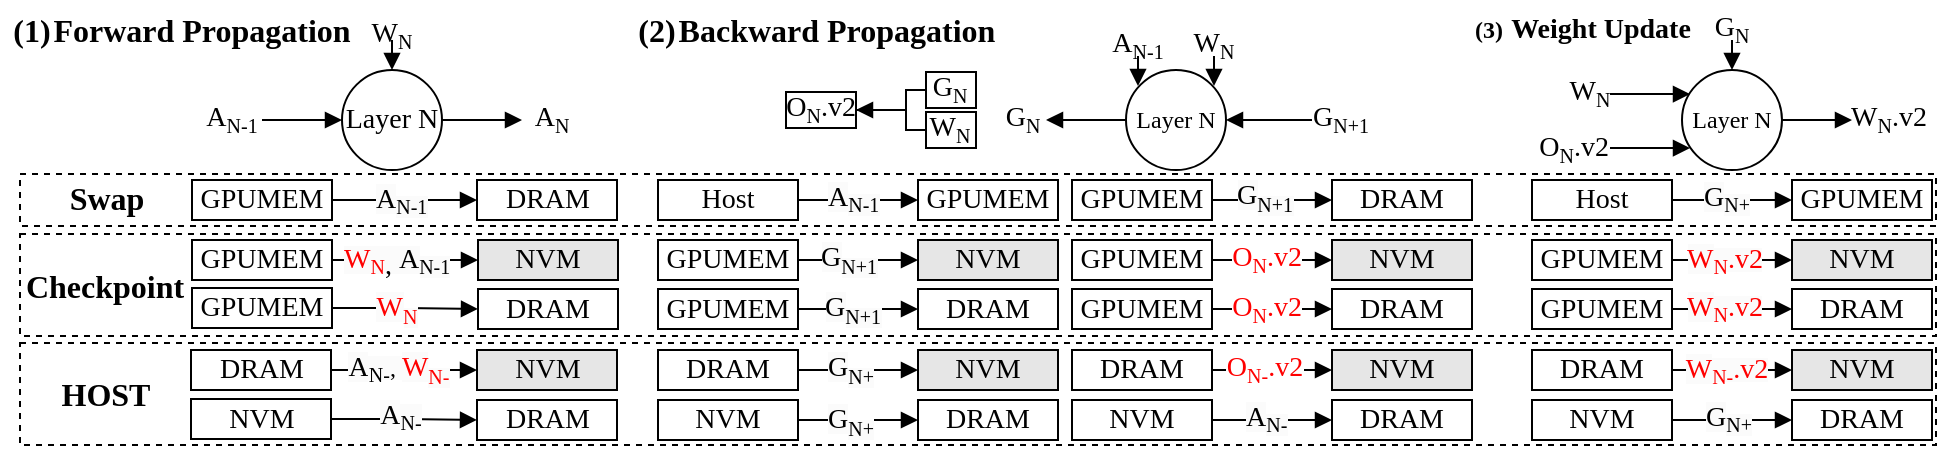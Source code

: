 <mxfile version="24.7.4">
  <diagram name="第 1 页" id="nmoDfBXPTOCGzrVFmdX_">
    <mxGraphModel dx="949" dy="530" grid="1" gridSize="10" guides="1" tooltips="1" connect="1" arrows="1" fold="1" page="1" pageScale="1" pageWidth="827" pageHeight="1169" math="0" shadow="0">
      <root>
        <mxCell id="0" />
        <mxCell id="1" parent="0" />
        <mxCell id="-gQGJUHY0MSu8fpjqqPA-45" value="" style="rounded=0;whiteSpace=wrap;html=1;fillColor=none;dashed=1;" vertex="1" parent="1">
          <mxGeometry x="171" y="266.5" width="958" height="51" as="geometry" />
        </mxCell>
        <mxCell id="-gQGJUHY0MSu8fpjqqPA-43" value="" style="rounded=0;whiteSpace=wrap;html=1;fillColor=none;dashed=1;" vertex="1" parent="1">
          <mxGeometry x="171" y="182" width="958" height="26" as="geometry" />
        </mxCell>
        <mxCell id="-gQGJUHY0MSu8fpjqqPA-44" value="" style="rounded=0;whiteSpace=wrap;html=1;fillColor=none;dashed=1;" vertex="1" parent="1">
          <mxGeometry x="171" y="212" width="958" height="51" as="geometry" />
        </mxCell>
        <mxCell id="-gQGJUHY0MSu8fpjqqPA-17" value="" style="rounded=0;whiteSpace=wrap;html=1;" vertex="1" parent="1">
          <mxGeometry x="624" y="131" width="25" height="18" as="geometry" />
        </mxCell>
        <mxCell id="wytk12blZSeQ4d2nj-3d-2" value="&lt;b style=&quot;font-size: 16px;&quot;&gt;(1)&lt;/b&gt;" style="text;html=1;align=center;verticalAlign=middle;whiteSpace=wrap;rounded=0;fontFamily=Times New Roman;fontSize=16;" parent="1" vertex="1">
          <mxGeometry x="167" y="95" width="20" height="30" as="geometry" />
        </mxCell>
        <mxCell id="wytk12blZSeQ4d2nj-3d-4" style="edgeStyle=orthogonalEdgeStyle;rounded=0;orthogonalLoop=1;jettySize=auto;html=1;endArrow=none;endFill=0;startArrow=block;startFill=1;fontFamily=Times New Roman;" parent="1" source="wytk12blZSeQ4d2nj-3d-3" edge="1">
          <mxGeometry relative="1" as="geometry">
            <mxPoint x="292" y="155" as="targetPoint" />
          </mxGeometry>
        </mxCell>
        <mxCell id="wytk12blZSeQ4d2nj-3d-6" style="edgeStyle=orthogonalEdgeStyle;rounded=0;orthogonalLoop=1;jettySize=auto;html=1;endArrow=block;endFill=1;fontFamily=Times New Roman;" parent="1" source="wytk12blZSeQ4d2nj-3d-3" edge="1">
          <mxGeometry relative="1" as="geometry">
            <mxPoint x="422" y="155" as="targetPoint" />
          </mxGeometry>
        </mxCell>
        <mxCell id="wytk12blZSeQ4d2nj-3d-27" style="edgeStyle=orthogonalEdgeStyle;rounded=0;orthogonalLoop=1;jettySize=auto;html=1;endArrow=none;endFill=0;startArrow=block;startFill=1;fontFamily=Times New Roman;" parent="1" source="wytk12blZSeQ4d2nj-3d-3" edge="1">
          <mxGeometry relative="1" as="geometry">
            <mxPoint x="357" y="115" as="targetPoint" />
            <Array as="points">
              <mxPoint x="357" y="115" />
              <mxPoint x="357" y="115" />
            </Array>
          </mxGeometry>
        </mxCell>
        <mxCell id="wytk12blZSeQ4d2nj-3d-3" value="Layer N" style="ellipse;whiteSpace=wrap;html=1;aspect=fixed;fontFamily=Times New Roman;fontSize=14;" parent="1" vertex="1">
          <mxGeometry x="332" y="130" width="50" height="50" as="geometry" />
        </mxCell>
        <mxCell id="wytk12blZSeQ4d2nj-3d-5" value="&lt;font style=&quot;&quot;&gt;&lt;span style=&quot;font-size: 14px;&quot;&gt;W&lt;/span&gt;&lt;sub style=&quot;&quot;&gt;&lt;font style=&quot;font-size: 10px;&quot;&gt;N&lt;/font&gt;&lt;/sub&gt;&lt;/font&gt;" style="text;html=1;align=center;verticalAlign=middle;whiteSpace=wrap;rounded=0;fontFamily=Times New Roman;" parent="1" vertex="1">
          <mxGeometry x="352" y="98" width="10" height="30" as="geometry" />
        </mxCell>
        <mxCell id="wytk12blZSeQ4d2nj-3d-7" value="&lt;font style=&quot;&quot;&gt;&lt;span style=&quot;font-size: 14px;&quot;&gt;A&lt;/span&gt;&lt;sub style=&quot;&quot;&gt;&lt;font style=&quot;font-size: 10px;&quot;&gt;N&lt;/font&gt;&lt;/sub&gt;&lt;/font&gt;" style="text;html=1;align=center;verticalAlign=middle;whiteSpace=wrap;rounded=0;fontFamily=Times New Roman;fontSize=12;fontColor=default;" parent="1" vertex="1">
          <mxGeometry x="422" y="140" width="30" height="30" as="geometry" />
        </mxCell>
        <mxCell id="wytk12blZSeQ4d2nj-3d-15" style="edgeStyle=orthogonalEdgeStyle;rounded=0;orthogonalLoop=1;jettySize=auto;html=1;entryX=0;entryY=0.5;entryDx=0;entryDy=0;endArrow=block;endFill=1;fontFamily=Times New Roman;" parent="1" source="wytk12blZSeQ4d2nj-3d-13" target="wytk12blZSeQ4d2nj-3d-14" edge="1">
          <mxGeometry relative="1" as="geometry" />
        </mxCell>
        <mxCell id="wytk12blZSeQ4d2nj-3d-13" value="GPUMEM" style="rounded=0;whiteSpace=wrap;html=1;fontFamily=Times New Roman;fontSize=14;" parent="1" vertex="1">
          <mxGeometry x="257" y="215" width="70" height="20" as="geometry" />
        </mxCell>
        <mxCell id="wytk12blZSeQ4d2nj-3d-14" value="NVM" style="rounded=0;whiteSpace=wrap;html=1;fontFamily=Times New Roman;fillColor=#E6E6E6;fontSize=14;" parent="1" vertex="1">
          <mxGeometry x="400" y="215" width="70" height="20" as="geometry" />
        </mxCell>
        <mxCell id="wytk12blZSeQ4d2nj-3d-16" value="&lt;font style=&quot;&quot;&gt;&lt;span style=&quot;font-style: normal; font-variant-ligatures: normal; font-variant-caps: normal; font-weight: 400; letter-spacing: normal; orphans: 2; text-align: center; text-indent: 0px; text-transform: none; widows: 2; word-spacing: 0px; -webkit-text-stroke-width: 0px; white-space: normal; background-color: rgb(251, 251, 251); text-decoration-thickness: initial; text-decoration-style: initial; text-decoration-color: initial; float: none; display: inline !important;&quot;&gt;&lt;span style=&quot;font-size: 14px; color: rgb(255, 0, 0);&quot;&gt;W&lt;/span&gt;&lt;sub style=&quot;&quot;&gt;&lt;font style=&quot;&quot;&gt;&lt;font style=&quot;font-size: 10px;&quot; color=&quot;#ff0000&quot;&gt;N&lt;/font&gt;&lt;span style=&quot;font-size: 14px;&quot;&gt;,&lt;/span&gt;&lt;font style=&quot;font-size: 14px;&quot; color=&quot;#ff0000&quot;&gt;&amp;nbsp;&lt;/font&gt;&lt;/font&gt;&lt;/sub&gt;&lt;span style=&quot;font-size: 14px;&quot;&gt;A&lt;/span&gt;&lt;/span&gt;&lt;sub style=&quot;forced-color-adjust: none; color: rgb(0, 0, 0); font-style: normal; font-variant-ligatures: normal; font-variant-caps: normal; font-weight: 400; letter-spacing: normal; orphans: 2; text-align: center; text-indent: 0px; text-transform: none; widows: 2; word-spacing: 0px; -webkit-text-stroke-width: 0px; white-space: normal; background-color: rgb(251, 251, 251); text-decoration-thickness: initial; text-decoration-style: initial; text-decoration-color: initial;&quot;&gt;&lt;font style=&quot;font-size: 10px;&quot;&gt;N-1&lt;/font&gt;&lt;/sub&gt;&lt;/font&gt;" style="text;whiteSpace=wrap;html=1;fontFamily=Times New Roman;" parent="1" vertex="1">
          <mxGeometry x="331" y="210" width="61" height="30" as="geometry" />
        </mxCell>
        <mxCell id="wytk12blZSeQ4d2nj-3d-22" style="edgeStyle=orthogonalEdgeStyle;rounded=0;orthogonalLoop=1;jettySize=auto;html=1;entryX=0;entryY=0.5;entryDx=0;entryDy=0;endArrow=block;endFill=1;exitX=1;exitY=0.5;exitDx=0;exitDy=0;fontFamily=Times New Roman;" parent="1" source="wytk12blZSeQ4d2nj-3d-23" target="wytk12blZSeQ4d2nj-3d-24" edge="1">
          <mxGeometry relative="1" as="geometry" />
        </mxCell>
        <mxCell id="wytk12blZSeQ4d2nj-3d-23" value="&lt;font style=&quot;font-size: 14px;&quot;&gt;Host&lt;/font&gt;" style="rounded=0;whiteSpace=wrap;html=1;fontFamily=Times New Roman;" parent="1" vertex="1">
          <mxGeometry x="490" y="185" width="70" height="20" as="geometry" />
        </mxCell>
        <mxCell id="wytk12blZSeQ4d2nj-3d-24" value="&lt;font style=&quot;font-size: 14px;&quot;&gt;GPUMEM&lt;/font&gt;" style="rounded=0;whiteSpace=wrap;html=1;fontFamily=Times New Roman;" parent="1" vertex="1">
          <mxGeometry x="620" y="185" width="70" height="20" as="geometry" />
        </mxCell>
        <mxCell id="wytk12blZSeQ4d2nj-3d-26" value="&lt;b style=&quot;font-size: 16px;&quot;&gt;(2)&lt;/b&gt;" style="text;html=1;align=center;verticalAlign=middle;whiteSpace=wrap;rounded=0;fontFamily=Times New Roman;fontSize=16;" parent="1" vertex="1">
          <mxGeometry x="478" y="95" width="23" height="30" as="geometry" />
        </mxCell>
        <mxCell id="wytk12blZSeQ4d2nj-3d-28" value="&lt;font style=&quot;&quot;&gt;&lt;span style=&quot;font-size: 14px;&quot;&gt;A&lt;/span&gt;&lt;sub style=&quot;&quot;&gt;&lt;font style=&quot;font-size: 10px;&quot;&gt;N-1&lt;/font&gt;&lt;/sub&gt;&lt;/font&gt;" style="text;html=1;align=center;verticalAlign=middle;whiteSpace=wrap;rounded=0;fontFamily=Times New Roman;" parent="1" vertex="1">
          <mxGeometry x="257" y="140" width="40" height="30" as="geometry" />
        </mxCell>
        <mxCell id="wytk12blZSeQ4d2nj-3d-60" style="rounded=0;orthogonalLoop=1;jettySize=auto;html=1;endArrow=none;endFill=0;startArrow=block;startFill=1;fontFamily=Times New Roman;" parent="1" edge="1">
          <mxGeometry relative="1" as="geometry">
            <mxPoint x="966" y="142" as="targetPoint" />
            <mxPoint x="1006.0" y="142.029" as="sourcePoint" />
          </mxGeometry>
        </mxCell>
        <mxCell id="wytk12blZSeQ4d2nj-3d-62" style="edgeStyle=orthogonalEdgeStyle;rounded=0;orthogonalLoop=1;jettySize=auto;html=1;endArrow=none;endFill=0;startArrow=block;startFill=1;fontFamily=Times New Roman;" parent="1" source="wytk12blZSeQ4d2nj-3d-63" edge="1">
          <mxGeometry relative="1" as="geometry">
            <mxPoint x="1027" y="115" as="targetPoint" />
            <Array as="points">
              <mxPoint x="1027" y="115" />
            </Array>
          </mxGeometry>
        </mxCell>
        <mxCell id="wytk12blZSeQ4d2nj-3d-67" style="edgeStyle=orthogonalEdgeStyle;rounded=0;orthogonalLoop=1;jettySize=auto;html=1;endArrow=block;endFill=1;fontFamily=Times New Roman;" parent="1" source="wytk12blZSeQ4d2nj-3d-63" edge="1">
          <mxGeometry relative="1" as="geometry">
            <mxPoint x="1087" y="155" as="targetPoint" />
          </mxGeometry>
        </mxCell>
        <mxCell id="wytk12blZSeQ4d2nj-3d-63" value="Layer N" style="ellipse;whiteSpace=wrap;html=1;aspect=fixed;fontFamily=Times New Roman;" parent="1" vertex="1">
          <mxGeometry x="1002" y="130" width="50" height="50" as="geometry" />
        </mxCell>
        <mxCell id="wytk12blZSeQ4d2nj-3d-66" value="&lt;font style=&quot;&quot;&gt;&lt;span style=&quot;font-size: 14px;&quot;&gt;G&lt;/span&gt;&lt;sub style=&quot;&quot;&gt;&lt;font style=&quot;font-size: 10px;&quot;&gt;N&lt;/font&gt;&lt;/sub&gt;&lt;/font&gt;" style="text;html=1;align=center;verticalAlign=middle;whiteSpace=wrap;rounded=0;fontFamily=Times New Roman;" parent="1" vertex="1">
          <mxGeometry x="997" y="95" width="60" height="30" as="geometry" />
        </mxCell>
        <mxCell id="wytk12blZSeQ4d2nj-3d-68" value="&lt;font style=&quot;&quot;&gt;&lt;span style=&quot;font-size: 14px;&quot;&gt;W&lt;/span&gt;&lt;font style=&quot;&quot;&gt;&lt;sub style=&quot;&quot;&gt;&lt;font style=&quot;font-size: 10px;&quot;&gt;N&lt;/font&gt;&lt;/sub&gt;&lt;font style=&quot;font-size: 14px;&quot;&gt;.v2&lt;/font&gt;&lt;/font&gt;&lt;/font&gt;" style="text;html=1;align=center;verticalAlign=middle;whiteSpace=wrap;rounded=0;fontFamily=Times New Roman;" parent="1" vertex="1">
          <mxGeometry x="1084" y="140" width="43" height="30" as="geometry" />
        </mxCell>
        <mxCell id="wytk12blZSeQ4d2nj-3d-75" value="&lt;font style=&quot;&quot;&gt;&lt;span style=&quot;font-size: 14px;&quot;&gt;W&lt;/span&gt;&lt;sub style=&quot;&quot;&gt;&lt;font style=&quot;font-size: 10px;&quot;&gt;N&lt;/font&gt;&lt;/sub&gt;&lt;/font&gt;" style="text;html=1;align=center;verticalAlign=middle;whiteSpace=wrap;rounded=0;fontFamily=Times New Roman;" parent="1" vertex="1">
          <mxGeometry x="951" y="127" width="10" height="30" as="geometry" />
        </mxCell>
        <mxCell id="wytk12blZSeQ4d2nj-3d-77" style="edgeStyle=orthogonalEdgeStyle;rounded=0;orthogonalLoop=1;jettySize=auto;html=1;entryX=0;entryY=0.5;entryDx=0;entryDy=0;endArrow=block;endFill=1;fontFamily=Times New Roman;" parent="1" source="wytk12blZSeQ4d2nj-3d-78" target="wytk12blZSeQ4d2nj-3d-79" edge="1">
          <mxGeometry relative="1" as="geometry">
            <Array as="points">
              <mxPoint x="777" y="305" />
              <mxPoint x="777" y="305" />
            </Array>
          </mxGeometry>
        </mxCell>
        <mxCell id="wytk12blZSeQ4d2nj-3d-78" value="&lt;font style=&quot;font-size: 14px;&quot;&gt;NVM&lt;/font&gt;" style="rounded=0;whiteSpace=wrap;html=1;fontFamily=Times New Roman;" parent="1" vertex="1">
          <mxGeometry x="697" y="295" width="70" height="20" as="geometry" />
        </mxCell>
        <mxCell id="wytk12blZSeQ4d2nj-3d-79" value="&lt;font style=&quot;font-size: 14px;&quot;&gt;DRAM&lt;/font&gt;" style="rounded=0;whiteSpace=wrap;html=1;fontFamily=Times New Roman;" parent="1" vertex="1">
          <mxGeometry x="827" y="295" width="70" height="20" as="geometry" />
        </mxCell>
        <mxCell id="wytk12blZSeQ4d2nj-3d-108" style="edgeStyle=orthogonalEdgeStyle;rounded=0;orthogonalLoop=1;jettySize=auto;html=1;entryX=0;entryY=0.5;entryDx=0;entryDy=0;endArrow=block;endFill=1;exitX=1;exitY=0.5;exitDx=0;exitDy=0;fontFamily=Times New Roman;" parent="1" source="wytk12blZSeQ4d2nj-3d-109" target="wytk12blZSeQ4d2nj-3d-110" edge="1">
          <mxGeometry relative="1" as="geometry" />
        </mxCell>
        <mxCell id="wytk12blZSeQ4d2nj-3d-109" value="NVM" style="rounded=0;whiteSpace=wrap;html=1;fontFamily=Times New Roman;fontSize=14;" parent="1" vertex="1">
          <mxGeometry x="256.5" y="294.5" width="70" height="20" as="geometry" />
        </mxCell>
        <mxCell id="wytk12blZSeQ4d2nj-3d-110" value="DRAM" style="rounded=0;whiteSpace=wrap;html=1;fontFamily=Times New Roman;fontSize=14;" parent="1" vertex="1">
          <mxGeometry x="399.5" y="295" width="70" height="20" as="geometry" />
        </mxCell>
        <mxCell id="wytk12blZSeQ4d2nj-3d-120" value="&lt;font style=&quot;&quot;&gt;&lt;span style=&quot;font-size: 14px; color: rgb(0, 0, 0); font-style: normal; font-variant-ligatures: normal; font-variant-caps: normal; font-weight: 400; letter-spacing: normal; orphans: 2; text-align: center; text-indent: 0px; text-transform: none; widows: 2; word-spacing: 0px; -webkit-text-stroke-width: 0px; white-space: normal; background-color: rgb(251, 251, 251); text-decoration-thickness: initial; text-decoration-style: initial; text-decoration-color: initial; float: none; display: inline !important;&quot;&gt;A&lt;/span&gt;&lt;sub style=&quot;forced-color-adjust: none; color: rgb(0, 0, 0); font-style: normal; font-variant-ligatures: normal; font-variant-caps: normal; font-weight: 400; letter-spacing: normal; orphans: 2; text-align: center; text-indent: 0px; text-transform: none; widows: 2; word-spacing: 0px; -webkit-text-stroke-width: 0px; white-space: normal; background-color: rgb(251, 251, 251); text-decoration-thickness: initial; text-decoration-style: initial; text-decoration-color: initial;&quot;&gt;&lt;font style=&quot;font-size: 10px;&quot;&gt;N-&lt;/font&gt;&lt;/sub&gt;&lt;/font&gt;" style="text;whiteSpace=wrap;html=1;fontFamily=Times New Roman;" parent="1" vertex="1">
          <mxGeometry x="782" y="289" width="30" height="30" as="geometry" />
        </mxCell>
        <mxCell id="wytk12blZSeQ4d2nj-3d-129" style="edgeStyle=orthogonalEdgeStyle;rounded=0;orthogonalLoop=1;jettySize=auto;html=1;entryX=0;entryY=0.5;entryDx=0;entryDy=0;endArrow=block;endFill=1;exitX=1;exitY=0.5;exitDx=0;exitDy=0;fontFamily=Times New Roman;" parent="1" source="wytk12blZSeQ4d2nj-3d-130" target="wytk12blZSeQ4d2nj-3d-131" edge="1">
          <mxGeometry relative="1" as="geometry" />
        </mxCell>
        <mxCell id="o0GJwFrn01vnFloEe4b_-7" value="&lt;font style=&quot;&quot;&gt;&lt;span style=&quot;font-size: 14px; font-family: &amp;quot;Times New Roman&amp;quot;; text-wrap: wrap; background-color: rgb(251, 251, 251);&quot;&gt;A&lt;/span&gt;&lt;span style=&quot;font-family: &amp;quot;Times New Roman&amp;quot;; text-wrap: wrap; background-color: rgb(251, 251, 251);&quot;&gt;&lt;font style=&quot;&quot;&gt;&lt;sub style=&quot;font-size: 10px;&quot;&gt;N-&lt;/sub&gt;&lt;font style=&quot;font-size: 12px;&quot;&gt;,&amp;nbsp;&lt;/font&gt;&lt;/font&gt;&lt;/span&gt;&lt;/font&gt;&lt;span style=&quot;color: rgb(255, 0, 0); text-wrap: wrap; font-size: 14px; font-family: &amp;quot;Times New Roman&amp;quot;; background-color: rgb(251, 251, 251);&quot;&gt;W&lt;/span&gt;&lt;sub style=&quot;color: rgb(255, 0, 0); text-wrap: wrap; font-family: &amp;quot;Times New Roman&amp;quot;; background-color: rgb(251, 251, 251);&quot;&gt;&lt;font style=&quot;font-size: 10px;&quot;&gt;N-&lt;/font&gt;&lt;/sub&gt;" style="edgeLabel;html=1;align=center;verticalAlign=middle;resizable=0;points=[];" parent="wytk12blZSeQ4d2nj-3d-129" vertex="1" connectable="0">
          <mxGeometry x="-0.167" relative="1" as="geometry">
            <mxPoint x="3" as="offset" />
          </mxGeometry>
        </mxCell>
        <mxCell id="wytk12blZSeQ4d2nj-3d-130" value="DRAM" style="rounded=0;whiteSpace=wrap;html=1;fontFamily=Times New Roman;fontSize=14;" parent="1" vertex="1">
          <mxGeometry x="256.5" y="270" width="70" height="20" as="geometry" />
        </mxCell>
        <mxCell id="wytk12blZSeQ4d2nj-3d-131" value="NVM" style="rounded=0;whiteSpace=wrap;html=1;fontFamily=Times New Roman;fillColor=#E6E6E6;fontSize=14;" parent="1" vertex="1">
          <mxGeometry x="399.5" y="270" width="70" height="20" as="geometry" />
        </mxCell>
        <mxCell id="wytk12blZSeQ4d2nj-3d-111" value="&lt;div style=&quot;text-align: center;&quot;&gt;&lt;br&gt;&lt;/div&gt;" style="text;whiteSpace=wrap;html=1;fontFamily=Times New Roman;" parent="1" vertex="1">
          <mxGeometry x="341.5" y="289.5" width="30" height="30" as="geometry" />
        </mxCell>
        <mxCell id="wytk12blZSeQ4d2nj-3d-136" style="edgeStyle=orthogonalEdgeStyle;rounded=0;orthogonalLoop=1;jettySize=auto;html=1;entryX=0;entryY=0.5;entryDx=0;entryDy=0;endArrow=block;endFill=1;fontFamily=Times New Roman;" parent="1" source="wytk12blZSeQ4d2nj-3d-137" target="wytk12blZSeQ4d2nj-3d-138" edge="1">
          <mxGeometry relative="1" as="geometry" />
        </mxCell>
        <mxCell id="wytk12blZSeQ4d2nj-3d-137" value="GPUMEM" style="rounded=0;whiteSpace=wrap;html=1;fontFamily=Times New Roman;fontSize=14;" parent="1" vertex="1">
          <mxGeometry x="257" y="185" width="70" height="20" as="geometry" />
        </mxCell>
        <mxCell id="wytk12blZSeQ4d2nj-3d-138" value="DRAM" style="rounded=0;whiteSpace=wrap;html=1;fontFamily=Times New Roman;fontSize=14;" parent="1" vertex="1">
          <mxGeometry x="399.5" y="185" width="70" height="20" as="geometry" />
        </mxCell>
        <mxCell id="wytk12blZSeQ4d2nj-3d-139" value="&lt;font style=&quot;&quot;&gt;&lt;span style=&quot;font-size: 14px; color: rgb(0, 0, 0); font-style: normal; font-variant-ligatures: normal; font-variant-caps: normal; font-weight: 400; letter-spacing: normal; orphans: 2; text-align: center; text-indent: 0px; text-transform: none; widows: 2; word-spacing: 0px; -webkit-text-stroke-width: 0px; white-space: normal; background-color: rgb(251, 251, 251); text-decoration-thickness: initial; text-decoration-style: initial; text-decoration-color: initial; float: none; display: inline !important;&quot;&gt;A&lt;/span&gt;&lt;sub style=&quot;forced-color-adjust: none; color: rgb(0, 0, 0); font-style: normal; font-variant-ligatures: normal; font-variant-caps: normal; font-weight: 400; letter-spacing: normal; orphans: 2; text-align: center; text-indent: 0px; text-transform: none; widows: 2; word-spacing: 0px; -webkit-text-stroke-width: 0px; white-space: normal; background-color: rgb(251, 251, 251); text-decoration-thickness: initial; text-decoration-style: initial; text-decoration-color: initial;&quot;&gt;&lt;font style=&quot;font-size: 10px;&quot;&gt;N-1&lt;/font&gt;&lt;/sub&gt;&lt;/font&gt;" style="text;whiteSpace=wrap;html=1;fontFamily=Times New Roman;" parent="1" vertex="1">
          <mxGeometry x="347" y="180" width="30" height="30" as="geometry" />
        </mxCell>
        <mxCell id="wytk12blZSeQ4d2nj-3d-144" value="&lt;font style=&quot;&quot;&gt;&lt;span style=&quot;font-size: 14px; color: rgb(0, 0, 0); font-style: normal; font-variant-ligatures: normal; font-variant-caps: normal; font-weight: 400; letter-spacing: normal; orphans: 2; text-align: center; text-indent: 0px; text-transform: none; widows: 2; word-spacing: 0px; -webkit-text-stroke-width: 0px; white-space: normal; background-color: rgb(251, 251, 251); text-decoration-thickness: initial; text-decoration-style: initial; text-decoration-color: initial; float: none; display: inline !important;&quot;&gt;A&lt;/span&gt;&lt;sub style=&quot;forced-color-adjust: none; color: rgb(0, 0, 0); font-style: normal; font-variant-ligatures: normal; font-variant-caps: normal; font-weight: 400; letter-spacing: normal; orphans: 2; text-align: center; text-indent: 0px; text-transform: none; widows: 2; word-spacing: 0px; -webkit-text-stroke-width: 0px; white-space: normal; background-color: rgb(251, 251, 251); text-decoration-thickness: initial; text-decoration-style: initial; text-decoration-color: initial;&quot;&gt;&lt;font style=&quot;font-size: 10px;&quot;&gt;N-1&lt;/font&gt;&lt;/sub&gt;&lt;/font&gt;" style="text;whiteSpace=wrap;html=1;fontFamily=Times New Roman;" parent="1" vertex="1">
          <mxGeometry x="573" y="179" width="30" height="30" as="geometry" />
        </mxCell>
        <mxCell id="wytk12blZSeQ4d2nj-3d-177" style="edgeStyle=orthogonalEdgeStyle;rounded=0;orthogonalLoop=1;jettySize=auto;html=1;entryX=0;entryY=0.5;entryDx=0;entryDy=0;endArrow=block;endFill=1;exitX=1;exitY=0.5;exitDx=0;exitDy=0;fontFamily=Times New Roman;" parent="1" source="wytk12blZSeQ4d2nj-3d-182" target="wytk12blZSeQ4d2nj-3d-183" edge="1">
          <mxGeometry relative="1" as="geometry" />
        </mxCell>
        <mxCell id="-gQGJUHY0MSu8fpjqqPA-51" value="&lt;span style=&quot;font-family: &amp;quot;Times New Roman&amp;quot;; text-wrap: wrap; background-color: rgb(251, 251, 251); font-size: 14px;&quot;&gt;G&lt;/span&gt;&lt;sub style=&quot;font-family: &amp;quot;Times New Roman&amp;quot;; text-wrap: wrap; background-color: rgb(251, 251, 251);&quot;&gt;&lt;font style=&quot;font-size: 10px;&quot;&gt;N+&lt;/font&gt;&lt;/sub&gt;" style="edgeLabel;html=1;align=center;verticalAlign=middle;resizable=0;points=[];" vertex="1" connectable="0" parent="wytk12blZSeQ4d2nj-3d-177">
          <mxGeometry x="-0.135" y="1" relative="1" as="geometry">
            <mxPoint y="1" as="offset" />
          </mxGeometry>
        </mxCell>
        <mxCell id="wytk12blZSeQ4d2nj-3d-178" style="edgeStyle=orthogonalEdgeStyle;rounded=0;orthogonalLoop=1;jettySize=auto;html=1;entryX=0;entryY=0.5;entryDx=0;entryDy=0;endArrow=block;endFill=1;fontFamily=Times New Roman;" parent="1" source="wytk12blZSeQ4d2nj-3d-179" target="wytk12blZSeQ4d2nj-3d-180" edge="1">
          <mxGeometry relative="1" as="geometry" />
        </mxCell>
        <mxCell id="-gQGJUHY0MSu8fpjqqPA-36" value="&lt;span style=&quot;font-family: &amp;quot;Times New Roman&amp;quot;; text-wrap: wrap; background-color: initial; font-size: 14px; color: rgb(255, 0, 0);&quot;&gt;O&lt;/span&gt;&lt;span style=&quot;font-family: &amp;quot;Times New Roman&amp;quot;; font-size: 12px; text-wrap: wrap; background-color: initial; color: rgb(255, 0, 0);&quot;&gt;&lt;sub&gt;N&lt;/sub&gt;&lt;font style=&quot;font-size: 14px;&quot;&gt;.v2&lt;/font&gt;&lt;/span&gt;" style="edgeLabel;html=1;align=center;verticalAlign=middle;resizable=0;points=[];" vertex="1" connectable="0" parent="wytk12blZSeQ4d2nj-3d-178">
          <mxGeometry x="-0.109" relative="1" as="geometry">
            <mxPoint as="offset" />
          </mxGeometry>
        </mxCell>
        <mxCell id="wytk12blZSeQ4d2nj-3d-179" value="&lt;font style=&quot;font-size: 14px;&quot;&gt;GPUMEM&lt;/font&gt;" style="rounded=0;whiteSpace=wrap;html=1;fontFamily=Times New Roman;" parent="1" vertex="1">
          <mxGeometry x="697" y="215" width="70" height="20" as="geometry" />
        </mxCell>
        <mxCell id="wytk12blZSeQ4d2nj-3d-180" value="&lt;font style=&quot;font-size: 14px;&quot;&gt;NVM&lt;/font&gt;" style="rounded=0;whiteSpace=wrap;html=1;fontFamily=Times New Roman;fillColor=#E6E6E6;" parent="1" vertex="1">
          <mxGeometry x="827" y="215" width="70" height="20" as="geometry" />
        </mxCell>
        <mxCell id="wytk12blZSeQ4d2nj-3d-182" value="&lt;font style=&quot;font-size: 14px;&quot;&gt;DRAM&lt;/font&gt;" style="rounded=0;whiteSpace=wrap;html=1;fontFamily=Times New Roman;" parent="1" vertex="1">
          <mxGeometry x="490" y="270" width="70" height="20" as="geometry" />
        </mxCell>
        <mxCell id="wytk12blZSeQ4d2nj-3d-183" value="&lt;font style=&quot;font-size: 14px;&quot;&gt;NVM&lt;/font&gt;" style="rounded=0;whiteSpace=wrap;html=1;fontFamily=Times New Roman;fillColor=#E6E6E6;" parent="1" vertex="1">
          <mxGeometry x="620" y="270" width="70" height="20" as="geometry" />
        </mxCell>
        <mxCell id="wytk12blZSeQ4d2nj-3d-239" style="edgeStyle=orthogonalEdgeStyle;rounded=0;orthogonalLoop=1;jettySize=auto;html=1;entryX=0;entryY=0.5;entryDx=0;entryDy=0;endArrow=block;endFill=1;fontFamily=Times New Roman;" parent="1" source="wytk12blZSeQ4d2nj-3d-240" target="wytk12blZSeQ4d2nj-3d-241" edge="1">
          <mxGeometry relative="1" as="geometry">
            <Array as="points">
              <mxPoint x="1007" y="305" />
              <mxPoint x="1007" y="305" />
            </Array>
          </mxGeometry>
        </mxCell>
        <mxCell id="wytk12blZSeQ4d2nj-3d-240" value="&lt;font style=&quot;font-size: 14px;&quot;&gt;NVM&lt;/font&gt;" style="rounded=0;whiteSpace=wrap;html=1;fontFamily=Times New Roman;" parent="1" vertex="1">
          <mxGeometry x="927" y="295" width="70" height="20" as="geometry" />
        </mxCell>
        <mxCell id="wytk12blZSeQ4d2nj-3d-241" value="&lt;font style=&quot;font-size: 14px;&quot;&gt;DRAM&lt;/font&gt;" style="rounded=0;whiteSpace=wrap;html=1;fontFamily=Times New Roman;" parent="1" vertex="1">
          <mxGeometry x="1057" y="295" width="70" height="20" as="geometry" />
        </mxCell>
        <mxCell id="wytk12blZSeQ4d2nj-3d-242" value="&lt;font style=&quot;&quot;&gt;&lt;span style=&quot;font-size: 14px; color: rgb(0, 0, 0); font-style: normal; font-variant-ligatures: normal; font-variant-caps: normal; font-weight: 400; letter-spacing: normal; orphans: 2; text-align: center; text-indent: 0px; text-transform: none; widows: 2; word-spacing: 0px; -webkit-text-stroke-width: 0px; white-space: normal; background-color: rgb(251, 251, 251); text-decoration-thickness: initial; text-decoration-style: initial; text-decoration-color: initial; float: none; display: inline !important;&quot;&gt;G&lt;/span&gt;&lt;sub style=&quot;forced-color-adjust: none; color: rgb(0, 0, 0); font-style: normal; font-variant-ligatures: normal; font-variant-caps: normal; font-weight: 400; letter-spacing: normal; orphans: 2; text-align: center; text-indent: 0px; text-transform: none; widows: 2; word-spacing: 0px; -webkit-text-stroke-width: 0px; white-space: normal; background-color: rgb(251, 251, 251); text-decoration-thickness: initial; text-decoration-style: initial; text-decoration-color: initial;&quot;&gt;&lt;font style=&quot;font-size: 10px;&quot;&gt;N+&lt;/font&gt;&lt;/sub&gt;&lt;/font&gt;" style="text;whiteSpace=wrap;html=1;fontFamily=Times New Roman;" parent="1" vertex="1">
          <mxGeometry x="1012" y="289" width="30" height="30" as="geometry" />
        </mxCell>
        <mxCell id="wytk12blZSeQ4d2nj-3d-244" style="edgeStyle=orthogonalEdgeStyle;rounded=0;orthogonalLoop=1;jettySize=auto;html=1;entryX=0;entryY=0.5;entryDx=0;entryDy=0;endArrow=block;endFill=1;exitX=1;exitY=0.5;exitDx=0;exitDy=0;fontFamily=Times New Roman;" parent="1" source="wytk12blZSeQ4d2nj-3d-245" target="wytk12blZSeQ4d2nj-3d-246" edge="1">
          <mxGeometry relative="1" as="geometry" />
        </mxCell>
        <mxCell id="wytk12blZSeQ4d2nj-3d-245" value="&lt;font style=&quot;font-size: 14px;&quot;&gt;Host&lt;/font&gt;" style="rounded=0;whiteSpace=wrap;html=1;fontFamily=Times New Roman;" parent="1" vertex="1">
          <mxGeometry x="927" y="185" width="70" height="20" as="geometry" />
        </mxCell>
        <mxCell id="wytk12blZSeQ4d2nj-3d-246" value="&lt;font style=&quot;font-size: 14px;&quot;&gt;GPUMEM&lt;/font&gt;" style="rounded=0;whiteSpace=wrap;html=1;fontFamily=Times New Roman;" parent="1" vertex="1">
          <mxGeometry x="1057" y="185" width="70" height="20" as="geometry" />
        </mxCell>
        <mxCell id="wytk12blZSeQ4d2nj-3d-251" value="&lt;font style=&quot;&quot;&gt;&lt;span style=&quot;font-size: 14px; color: rgb(0, 0, 0); font-style: normal; font-variant-ligatures: normal; font-variant-caps: normal; font-weight: 400; letter-spacing: normal; orphans: 2; text-align: center; text-indent: 0px; text-transform: none; widows: 2; word-spacing: 0px; -webkit-text-stroke-width: 0px; white-space: normal; background-color: rgb(251, 251, 251); text-decoration-thickness: initial; text-decoration-style: initial; text-decoration-color: initial; float: none; display: inline !important;&quot;&gt;G&lt;/span&gt;&lt;sub style=&quot;forced-color-adjust: none; color: rgb(0, 0, 0); font-style: normal; font-variant-ligatures: normal; font-variant-caps: normal; font-weight: 400; letter-spacing: normal; orphans: 2; text-align: center; text-indent: 0px; text-transform: none; widows: 2; word-spacing: 0px; -webkit-text-stroke-width: 0px; white-space: normal; background-color: rgb(251, 251, 251); text-decoration-thickness: initial; text-decoration-style: initial; text-decoration-color: initial;&quot;&gt;&lt;font style=&quot;font-size: 10px;&quot;&gt;N+&lt;/font&gt;&lt;/sub&gt;&lt;/font&gt;" style="text;whiteSpace=wrap;html=1;fontFamily=Times New Roman;" parent="1" vertex="1">
          <mxGeometry x="1011" y="179" width="30" height="30" as="geometry" />
        </mxCell>
        <mxCell id="wytk12blZSeQ4d2nj-3d-253" value="&lt;b style=&quot;font-size: 16px;&quot;&gt;Swap&lt;/b&gt;" style="text;html=1;align=center;verticalAlign=middle;whiteSpace=wrap;rounded=0;fontFamily=Times New Roman;fontSize=16;" parent="1" vertex="1">
          <mxGeometry x="171" y="179" width="87" height="30" as="geometry" />
        </mxCell>
        <mxCell id="wytk12blZSeQ4d2nj-3d-254" value="&lt;b style=&quot;font-size: 16px;&quot;&gt;HOST&lt;/b&gt;" style="text;html=1;align=center;verticalAlign=middle;whiteSpace=wrap;rounded=0;fontFamily=Times New Roman;fontSize=16;" parent="1" vertex="1">
          <mxGeometry x="161.5" y="277" width="104" height="30" as="geometry" />
        </mxCell>
        <mxCell id="wytk12blZSeQ4d2nj-3d-255" style="edgeStyle=orthogonalEdgeStyle;rounded=0;orthogonalLoop=1;jettySize=auto;html=1;endArrow=block;endFill=1;startArrow=none;startFill=0;fontFamily=Times New Roman;" parent="1" source="wytk12blZSeQ4d2nj-3d-256" edge="1">
          <mxGeometry relative="1" as="geometry">
            <mxPoint x="684" y="155" as="targetPoint" />
          </mxGeometry>
        </mxCell>
        <mxCell id="wytk12blZSeQ4d2nj-3d-262" style="edgeStyle=orthogonalEdgeStyle;rounded=0;orthogonalLoop=1;jettySize=auto;html=1;endArrow=none;endFill=0;startArrow=block;startFill=1;fontFamily=Times New Roman;" parent="1" source="wytk12blZSeQ4d2nj-3d-256" edge="1">
          <mxGeometry relative="1" as="geometry">
            <mxPoint x="817" y="155" as="targetPoint" />
          </mxGeometry>
        </mxCell>
        <mxCell id="wytk12blZSeQ4d2nj-3d-256" value="Layer N" style="ellipse;whiteSpace=wrap;html=1;aspect=fixed;fontFamily=Times New Roman;" parent="1" vertex="1">
          <mxGeometry x="724" y="130" width="50" height="50" as="geometry" />
        </mxCell>
        <mxCell id="wytk12blZSeQ4d2nj-3d-257" value="&lt;font style=&quot;&quot;&gt;&lt;span style=&quot;font-size: 14px;&quot;&gt;G&lt;/span&gt;&lt;sub style=&quot;&quot;&gt;&lt;font style=&quot;font-size: 10px;&quot;&gt;N&lt;/font&gt;&lt;/sub&gt;&lt;/font&gt;" style="text;html=1;align=center;verticalAlign=middle;whiteSpace=wrap;rounded=0;fontFamily=Times New Roman;" parent="1" vertex="1">
          <mxGeometry x="660" y="140" width="25" height="30" as="geometry" />
        </mxCell>
        <mxCell id="wytk12blZSeQ4d2nj-3d-258" style="edgeStyle=orthogonalEdgeStyle;rounded=0;orthogonalLoop=1;jettySize=auto;html=1;endArrow=none;endFill=0;startArrow=block;startFill=1;fontFamily=Times New Roman;" parent="1" edge="1">
          <mxGeometry relative="1" as="geometry">
            <mxPoint x="730" y="123" as="targetPoint" />
            <mxPoint x="730" y="138" as="sourcePoint" />
          </mxGeometry>
        </mxCell>
        <mxCell id="wytk12blZSeQ4d2nj-3d-259" value="&lt;font style=&quot;&quot;&gt;&lt;span style=&quot;font-size: 14px;&quot;&gt;A&lt;/span&gt;&lt;sub style=&quot;&quot;&gt;&lt;font style=&quot;font-size: 10px;&quot;&gt;N-1&lt;/font&gt;&lt;/sub&gt;&lt;/font&gt;" style="text;html=1;align=center;verticalAlign=middle;whiteSpace=wrap;rounded=0;fontFamily=Times New Roman;" parent="1" vertex="1">
          <mxGeometry x="700" y="103" width="60" height="30" as="geometry" />
        </mxCell>
        <mxCell id="wytk12blZSeQ4d2nj-3d-260" style="edgeStyle=orthogonalEdgeStyle;rounded=0;orthogonalLoop=1;jettySize=auto;html=1;endArrow=none;endFill=0;startArrow=block;startFill=1;fontFamily=Times New Roman;" parent="1" edge="1">
          <mxGeometry relative="1" as="geometry">
            <mxPoint x="768" y="123" as="targetPoint" />
            <mxPoint x="768" y="138" as="sourcePoint" />
          </mxGeometry>
        </mxCell>
        <mxCell id="wytk12blZSeQ4d2nj-3d-261" value="&lt;font style=&quot;&quot;&gt;&lt;span style=&quot;font-size: 14px;&quot;&gt;W&lt;/span&gt;&lt;sub style=&quot;&quot;&gt;&lt;font style=&quot;font-size: 10px;&quot;&gt;N&lt;/font&gt;&lt;/sub&gt;&lt;/font&gt;" style="text;html=1;align=center;verticalAlign=middle;whiteSpace=wrap;rounded=0;fontFamily=Times New Roman;" parent="1" vertex="1">
          <mxGeometry x="738" y="103" width="60" height="30" as="geometry" />
        </mxCell>
        <mxCell id="wytk12blZSeQ4d2nj-3d-263" value="&lt;font style=&quot;&quot;&gt;&lt;span style=&quot;font-size: 14px;&quot;&gt;G&lt;/span&gt;&lt;sub style=&quot;&quot;&gt;&lt;font style=&quot;font-size: 10px;&quot;&gt;N+1&lt;/font&gt;&lt;/sub&gt;&lt;/font&gt;" style="text;html=1;align=center;verticalAlign=middle;whiteSpace=wrap;rounded=0;fontFamily=Times New Roman;" parent="1" vertex="1">
          <mxGeometry x="819" y="140" width="25" height="30" as="geometry" />
        </mxCell>
        <mxCell id="vt1IHAqHhhe7OsCxcXNI-1" value="&lt;font style=&quot;font-size: 16px;&quot; face=&quot;Times New Roman&quot;&gt;&lt;b style=&quot;font-size: 16px;&quot;&gt;Forward Propagation&lt;/b&gt;&lt;/font&gt;" style="text;html=1;align=center;verticalAlign=middle;whiteSpace=wrap;rounded=0;fontSize=16;" parent="1" vertex="1">
          <mxGeometry x="182" y="100" width="160" height="20" as="geometry" />
        </mxCell>
        <mxCell id="vt1IHAqHhhe7OsCxcXNI-2" value="&lt;font style=&quot;font-size: 16px;&quot; face=&quot;Times New Roman&quot;&gt;&lt;b style=&quot;font-size: 16px;&quot;&gt;Backward Propagation&lt;/b&gt;&lt;/font&gt;" style="text;html=1;align=center;verticalAlign=middle;whiteSpace=wrap;rounded=0;fontSize=16;" parent="1" vertex="1">
          <mxGeometry x="490" y="100" width="179" height="20" as="geometry" />
        </mxCell>
        <mxCell id="vt1IHAqHhhe7OsCxcXNI-3" value="&lt;b&gt;(3)&lt;/b&gt;" style="text;html=1;align=center;verticalAlign=middle;whiteSpace=wrap;rounded=0;fontFamily=Times New Roman;" parent="1" vertex="1">
          <mxGeometry x="893.5" y="95" width="23" height="30" as="geometry" />
        </mxCell>
        <mxCell id="vt1IHAqHhhe7OsCxcXNI-4" value="&lt;font size=&quot;1&quot; face=&quot;Times New Roman&quot;&gt;&lt;b style=&quot;font-size: 14px;&quot;&gt;Weight Update&lt;/b&gt;&lt;/font&gt;" style="text;html=1;align=center;verticalAlign=middle;whiteSpace=wrap;rounded=0;" parent="1" vertex="1">
          <mxGeometry x="911.5" y="100" width="98.5" height="20" as="geometry" />
        </mxCell>
        <mxCell id="o0GJwFrn01vnFloEe4b_-2" value="&lt;font style=&quot;font-size: 14px;&quot;&gt;GPUMEM&lt;/font&gt;" style="rounded=0;whiteSpace=wrap;html=1;fontFamily=Times New Roman;" parent="1" vertex="1">
          <mxGeometry x="927" y="215" width="70" height="20" as="geometry" />
        </mxCell>
        <mxCell id="o0GJwFrn01vnFloEe4b_-3" value="&lt;font style=&quot;font-size: 14px;&quot;&gt;NVM&lt;/font&gt;" style="rounded=0;whiteSpace=wrap;html=1;fontFamily=Times New Roman;fillColor=#E6E6E6;" parent="1" vertex="1">
          <mxGeometry x="1057" y="215" width="70" height="20" as="geometry" />
        </mxCell>
        <mxCell id="o0GJwFrn01vnFloEe4b_-17" style="edgeStyle=orthogonalEdgeStyle;rounded=0;orthogonalLoop=1;jettySize=auto;html=1;entryX=0;entryY=0.5;entryDx=0;entryDy=0;endArrow=block;endFill=1;fontFamily=Times New Roman;" parent="1" source="o0GJwFrn01vnFloEe4b_-18" target="o0GJwFrn01vnFloEe4b_-19" edge="1">
          <mxGeometry relative="1" as="geometry">
            <Array as="points">
              <mxPoint x="570" y="305" />
              <mxPoint x="570" y="305" />
            </Array>
          </mxGeometry>
        </mxCell>
        <mxCell id="o0GJwFrn01vnFloEe4b_-18" value="&lt;font style=&quot;font-size: 14px;&quot;&gt;NVM&lt;/font&gt;" style="rounded=0;whiteSpace=wrap;html=1;fontFamily=Times New Roman;" parent="1" vertex="1">
          <mxGeometry x="490" y="295" width="70" height="20" as="geometry" />
        </mxCell>
        <mxCell id="o0GJwFrn01vnFloEe4b_-19" value="&lt;font style=&quot;font-size: 14px;&quot;&gt;DRAM&lt;/font&gt;" style="rounded=0;whiteSpace=wrap;html=1;fontFamily=Times New Roman;" parent="1" vertex="1">
          <mxGeometry x="620" y="295" width="70" height="20" as="geometry" />
        </mxCell>
        <mxCell id="o0GJwFrn01vnFloEe4b_-21" value="&lt;font style=&quot;&quot;&gt;&lt;span style=&quot;font-size: 14px; font-family: &amp;quot;Times New Roman&amp;quot;; text-wrap: wrap; background-color: rgb(251, 251, 251);&quot;&gt;G&lt;/span&gt;&lt;sub style=&quot;font-family: &amp;quot;Times New Roman&amp;quot;; text-wrap: wrap; background-color: rgb(251, 251, 251);&quot;&gt;&lt;font style=&quot;font-size: 10px;&quot;&gt;N+&lt;/font&gt;&lt;/sub&gt;&lt;/font&gt;" style="edgeLabel;html=1;align=center;verticalAlign=middle;resizable=0;points=[];" parent="1" vertex="1" connectable="0">
          <mxGeometry x="597.998" y="304.5" as="geometry">
            <mxPoint x="-12" y="1" as="offset" />
          </mxGeometry>
        </mxCell>
        <mxCell id="o0GJwFrn01vnFloEe4b_-39" value="&lt;span style=&quot;text-wrap: wrap; font-size: 14px; font-family: &amp;quot;Times New Roman&amp;quot;; background-color: rgb(251, 251, 251);&quot;&gt;A&lt;/span&gt;&lt;span style=&quot;text-wrap: wrap; font-family: &amp;quot;Times New Roman&amp;quot;; background-color: rgb(251, 251, 251);&quot;&gt;&lt;sub style=&quot;font-size: 10px;&quot;&gt;N-&lt;/sub&gt;&lt;/span&gt;" style="edgeLabel;html=1;align=center;verticalAlign=middle;resizable=0;points=[];" parent="1" vertex="1" connectable="0">
          <mxGeometry x="367.498" y="304" as="geometry">
            <mxPoint x="-7" as="offset" />
          </mxGeometry>
        </mxCell>
        <mxCell id="o0GJwFrn01vnFloEe4b_-42" style="rounded=0;orthogonalLoop=1;jettySize=auto;html=1;entryX=0;entryY=0.5;entryDx=0;entryDy=0;endArrow=block;endFill=1;fontFamily=Times New Roman;exitX=1;exitY=0.5;exitDx=0;exitDy=0;" parent="1" source="o0GJwFrn01vnFloEe4b_-2" target="o0GJwFrn01vnFloEe4b_-3" edge="1">
          <mxGeometry relative="1" as="geometry">
            <mxPoint x="997" y="224.5" as="sourcePoint" />
            <mxPoint x="1057" y="225.5" as="targetPoint" />
          </mxGeometry>
        </mxCell>
        <mxCell id="o0GJwFrn01vnFloEe4b_-44" value="" style="endArrow=none;html=1;rounded=0;" parent="1" edge="1">
          <mxGeometry width="50" height="50" relative="1" as="geometry">
            <mxPoint x="768" y="225" as="sourcePoint" />
            <mxPoint x="771" y="225" as="targetPoint" />
          </mxGeometry>
        </mxCell>
        <mxCell id="o0GJwFrn01vnFloEe4b_-45" value="" style="endArrow=none;html=1;rounded=0;" parent="1" edge="1">
          <mxGeometry width="50" height="50" relative="1" as="geometry">
            <mxPoint x="815" y="225" as="sourcePoint" />
            <mxPoint x="818" y="225" as="targetPoint" />
          </mxGeometry>
        </mxCell>
        <mxCell id="o0GJwFrn01vnFloEe4b_-51" value="&lt;font style=&quot;&quot; color=&quot;#ff0000&quot;&gt;&lt;span style=&quot;font-size: 14px; font-family: &amp;quot;Times New Roman&amp;quot;; text-wrap: wrap; background-color: rgb(251, 251, 251);&quot;&gt;W&lt;/span&gt;&lt;span style=&quot;font-family: &amp;quot;Times New Roman&amp;quot;; text-wrap: wrap; background-color: rgb(251, 251, 251);&quot;&gt;&lt;font size=&quot;1&quot; style=&quot;&quot;&gt;&lt;sub style=&quot;font-size: 10px;&quot;&gt;N&lt;/sub&gt;&lt;/font&gt;&lt;font style=&quot;font-size: 14px;&quot;&gt;.&lt;/font&gt;&lt;font style=&quot;font-size: 14px;&quot;&gt;v2&lt;/font&gt;&lt;/span&gt;&lt;/font&gt;" style="edgeLabel;html=1;align=center;verticalAlign=middle;resizable=0;points=[];" parent="1" vertex="1" connectable="0">
          <mxGeometry x="1034.998" y="224" as="geometry">
            <mxPoint x="-12" y="1" as="offset" />
          </mxGeometry>
        </mxCell>
        <mxCell id="o0GJwFrn01vnFloEe4b_-56" style="edgeStyle=orthogonalEdgeStyle;rounded=0;orthogonalLoop=1;jettySize=auto;html=1;entryX=0;entryY=0.5;entryDx=0;entryDy=0;endArrow=block;endFill=1;exitX=1;exitY=0.5;exitDx=0;exitDy=0;fontFamily=Times New Roman;" parent="1" source="o0GJwFrn01vnFloEe4b_-57" target="o0GJwFrn01vnFloEe4b_-58" edge="1">
          <mxGeometry relative="1" as="geometry" />
        </mxCell>
        <mxCell id="o0GJwFrn01vnFloEe4b_-57" value="&lt;font style=&quot;font-size: 14px;&quot;&gt;GPUMEM&lt;/font&gt;" style="rounded=0;whiteSpace=wrap;html=1;fontFamily=Times New Roman;" parent="1" vertex="1">
          <mxGeometry x="927" y="239.5" width="70" height="20" as="geometry" />
        </mxCell>
        <mxCell id="o0GJwFrn01vnFloEe4b_-58" value="&lt;font style=&quot;font-size: 14px;&quot;&gt;DRAM&lt;/font&gt;" style="rounded=0;whiteSpace=wrap;html=1;fontFamily=Times New Roman;" parent="1" vertex="1">
          <mxGeometry x="1057" y="239.5" width="70" height="20" as="geometry" />
        </mxCell>
        <mxCell id="o0GJwFrn01vnFloEe4b_-60" value="&lt;font color=&quot;#ff0000&quot; style=&quot;&quot;&gt;&lt;span style=&quot;font-size: 14px; font-family: &amp;quot;Times New Roman&amp;quot;; text-wrap: wrap; background-color: rgb(251, 251, 251);&quot;&gt;W&lt;/span&gt;&lt;span style=&quot;font-family: &amp;quot;Times New Roman&amp;quot;; text-wrap: wrap; background-color: rgb(251, 251, 251);&quot;&gt;&lt;font style=&quot;&quot;&gt;&lt;sub style=&quot;font-size: 10px;&quot;&gt;N&lt;/sub&gt;&lt;font style=&quot;font-size: 14px;&quot;&gt;.v2&lt;/font&gt;&lt;/font&gt;&lt;/span&gt;&lt;/font&gt;" style="edgeLabel;html=1;align=center;verticalAlign=middle;resizable=0;points=[];" parent="1" vertex="1" connectable="0">
          <mxGeometry x="1023" y="249.5" as="geometry" />
        </mxCell>
        <mxCell id="-gQGJUHY0MSu8fpjqqPA-2" value="&lt;font style=&quot;font-size: 14px;&quot;&gt;GPUMEM&lt;/font&gt;" style="rounded=0;whiteSpace=wrap;html=1;fontFamily=Times New Roman;" vertex="1" parent="1">
          <mxGeometry x="697" y="185" width="70" height="20" as="geometry" />
        </mxCell>
        <mxCell id="-gQGJUHY0MSu8fpjqqPA-3" value="&lt;font style=&quot;font-size: 14px;&quot;&gt;DRAM&lt;/font&gt;" style="rounded=0;whiteSpace=wrap;html=1;fontFamily=Times New Roman;" vertex="1" parent="1">
          <mxGeometry x="827" y="185" width="70" height="20" as="geometry" />
        </mxCell>
        <mxCell id="-gQGJUHY0MSu8fpjqqPA-4" value="" style="edgeStyle=orthogonalEdgeStyle;rounded=0;orthogonalLoop=1;jettySize=auto;html=1;entryX=0;entryY=0.5;entryDx=0;entryDy=0;endArrow=block;endFill=1;fontFamily=Times New Roman;" edge="1" parent="1" source="-gQGJUHY0MSu8fpjqqPA-2" target="-gQGJUHY0MSu8fpjqqPA-3">
          <mxGeometry relative="1" as="geometry">
            <mxPoint x="767" y="196" as="sourcePoint" />
            <mxPoint x="781" y="192.5" as="targetPoint" />
          </mxGeometry>
        </mxCell>
        <mxCell id="-gQGJUHY0MSu8fpjqqPA-28" value="&lt;font style=&quot;&quot;&gt;&lt;span style=&quot;font-size: 14px; font-family: &amp;quot;Times New Roman&amp;quot;; text-wrap: wrap; background-color: rgb(251, 251, 251);&quot;&gt;G&lt;/span&gt;&lt;sub style=&quot;font-family: &amp;quot;Times New Roman&amp;quot;; text-wrap: wrap; background-color: rgb(251, 251, 251);&quot;&gt;&lt;font style=&quot;font-size: 10px;&quot;&gt;N+1&lt;/font&gt;&lt;/sub&gt;&lt;/font&gt;" style="edgeLabel;html=1;align=center;verticalAlign=middle;resizable=0;points=[];" vertex="1" connectable="0" parent="-gQGJUHY0MSu8fpjqqPA-4">
          <mxGeometry x="-0.147" y="1" relative="1" as="geometry">
            <mxPoint as="offset" />
          </mxGeometry>
        </mxCell>
        <mxCell id="-gQGJUHY0MSu8fpjqqPA-6" style="edgeStyle=orthogonalEdgeStyle;rounded=0;orthogonalLoop=1;jettySize=auto;html=1;entryX=0;entryY=0.5;entryDx=0;entryDy=0;endArrow=block;endFill=1;fontFamily=Times New Roman;" edge="1" parent="1" source="-gQGJUHY0MSu8fpjqqPA-7" target="-gQGJUHY0MSu8fpjqqPA-8">
          <mxGeometry relative="1" as="geometry" />
        </mxCell>
        <mxCell id="-gQGJUHY0MSu8fpjqqPA-35" value="&lt;span style=&quot;font-family: &amp;quot;Times New Roman&amp;quot;; text-wrap: wrap; background-color: rgb(251, 251, 251); font-size: 14px;&quot;&gt;G&lt;/span&gt;&lt;sub style=&quot;font-family: &amp;quot;Times New Roman&amp;quot;; text-wrap: wrap; background-color: rgb(251, 251, 251);&quot;&gt;&lt;font style=&quot;font-size: 10px;&quot;&gt;N+1&lt;/font&gt;&lt;/sub&gt;" style="edgeLabel;html=1;align=center;verticalAlign=middle;resizable=0;points=[];" vertex="1" connectable="0" parent="-gQGJUHY0MSu8fpjqqPA-6">
          <mxGeometry x="-0.186" relative="1" as="geometry">
            <mxPoint as="offset" />
          </mxGeometry>
        </mxCell>
        <mxCell id="-gQGJUHY0MSu8fpjqqPA-7" value="&lt;font style=&quot;font-size: 14px;&quot;&gt;GPUMEM&lt;/font&gt;" style="rounded=0;whiteSpace=wrap;html=1;fontFamily=Times New Roman;" vertex="1" parent="1">
          <mxGeometry x="490" y="215" width="70" height="20" as="geometry" />
        </mxCell>
        <mxCell id="-gQGJUHY0MSu8fpjqqPA-8" value="&lt;font style=&quot;font-size: 14px;&quot;&gt;NVM&lt;/font&gt;" style="rounded=0;whiteSpace=wrap;html=1;fontFamily=Times New Roman;fillColor=#E6E6E6;" vertex="1" parent="1">
          <mxGeometry x="620" y="215" width="70" height="20" as="geometry" />
        </mxCell>
        <mxCell id="-gQGJUHY0MSu8fpjqqPA-11" value="" style="endArrow=none;html=1;rounded=0;" edge="1" parent="1">
          <mxGeometry width="50" height="50" relative="1" as="geometry">
            <mxPoint x="608" y="225" as="sourcePoint" />
            <mxPoint x="611" y="225" as="targetPoint" />
          </mxGeometry>
        </mxCell>
        <mxCell id="-gQGJUHY0MSu8fpjqqPA-12" value="&lt;font style=&quot;&quot;&gt;&lt;span style=&quot;font-size: 14px;&quot;&gt;G&lt;/span&gt;&lt;sub style=&quot;&quot;&gt;&lt;font style=&quot;font-size: 10px;&quot;&gt;N&lt;/font&gt;&lt;/sub&gt;&lt;/font&gt;" style="text;html=1;align=center;verticalAlign=middle;whiteSpace=wrap;rounded=0;fontFamily=Times New Roman;" vertex="1" parent="1">
          <mxGeometry x="625.5" y="133" width="20" height="14.5" as="geometry" />
        </mxCell>
        <mxCell id="-gQGJUHY0MSu8fpjqqPA-13" style="rounded=0;orthogonalLoop=1;jettySize=auto;html=1;endArrow=none;endFill=0;startArrow=none;startFill=0;fontFamily=Times New Roman;exitX=0;exitY=0.5;exitDx=0;exitDy=0;edgeStyle=orthogonalEdgeStyle;" edge="1" parent="1" source="-gQGJUHY0MSu8fpjqqPA-17">
          <mxGeometry relative="1" as="geometry">
            <mxPoint x="589" y="149" as="targetPoint" />
            <mxPoint x="612" y="149" as="sourcePoint" />
            <Array as="points">
              <mxPoint x="614" y="140" />
              <mxPoint x="614" y="150" />
              <mxPoint x="589" y="150" />
            </Array>
          </mxGeometry>
        </mxCell>
        <mxCell id="-gQGJUHY0MSu8fpjqqPA-16" value="" style="rounded=0;whiteSpace=wrap;html=1;" vertex="1" parent="1">
          <mxGeometry x="554" y="141" width="35" height="18" as="geometry" />
        </mxCell>
        <mxCell id="-gQGJUHY0MSu8fpjqqPA-14" value="&lt;font style=&quot;&quot;&gt;&lt;span style=&quot;font-size: 14px;&quot;&gt;O&lt;/span&gt;&lt;font style=&quot;&quot;&gt;&lt;sub style=&quot;&quot;&gt;&lt;font style=&quot;font-size: 10px;&quot;&gt;N&lt;/font&gt;&lt;/sub&gt;&lt;font style=&quot;font-size: 14px;&quot;&gt;.v2&lt;/font&gt;&lt;/font&gt;&lt;/font&gt;" style="text;html=1;align=center;verticalAlign=middle;whiteSpace=wrap;rounded=0;fontFamily=Times New Roman;" vertex="1" parent="1">
          <mxGeometry x="559" y="137" width="25" height="25" as="geometry" />
        </mxCell>
        <mxCell id="-gQGJUHY0MSu8fpjqqPA-20" style="edgeStyle=orthogonalEdgeStyle;rounded=0;orthogonalLoop=1;jettySize=auto;html=1;entryX=1;entryY=0.5;entryDx=0;entryDy=0;endArrow=block;endFill=1;" edge="1" parent="1" source="-gQGJUHY0MSu8fpjqqPA-18" target="-gQGJUHY0MSu8fpjqqPA-16">
          <mxGeometry relative="1" as="geometry">
            <mxPoint x="594" y="150" as="targetPoint" />
            <Array as="points">
              <mxPoint x="614" y="160" />
              <mxPoint x="614" y="150" />
            </Array>
          </mxGeometry>
        </mxCell>
        <mxCell id="-gQGJUHY0MSu8fpjqqPA-18" value="" style="rounded=0;whiteSpace=wrap;html=1;" vertex="1" parent="1">
          <mxGeometry x="624" y="151" width="25" height="18" as="geometry" />
        </mxCell>
        <mxCell id="-gQGJUHY0MSu8fpjqqPA-19" value="&lt;font style=&quot;&quot;&gt;&lt;span style=&quot;font-size: 14px;&quot;&gt;W&lt;/span&gt;&lt;sub style=&quot;&quot;&gt;&lt;font style=&quot;font-size: 10px;&quot;&gt;N&lt;/font&gt;&lt;/sub&gt;&lt;/font&gt;" style="text;html=1;align=center;verticalAlign=middle;whiteSpace=wrap;rounded=0;fontFamily=Times New Roman;" vertex="1" parent="1">
          <mxGeometry x="625.5" y="153" width="20" height="14.5" as="geometry" />
        </mxCell>
        <mxCell id="-gQGJUHY0MSu8fpjqqPA-23" style="rounded=0;orthogonalLoop=1;jettySize=auto;html=1;endArrow=none;endFill=0;startArrow=block;startFill=1;fontFamily=Times New Roman;" edge="1" parent="1">
          <mxGeometry relative="1" as="geometry">
            <mxPoint x="966" y="169" as="targetPoint" />
            <mxPoint x="1006.0" y="169.029" as="sourcePoint" />
          </mxGeometry>
        </mxCell>
        <mxCell id="-gQGJUHY0MSu8fpjqqPA-24" value="&lt;font style=&quot;&quot;&gt;&lt;span style=&quot;font-size: 14px;&quot;&gt;O&lt;/span&gt;&lt;font style=&quot;&quot;&gt;&lt;sub style=&quot;&quot;&gt;&lt;font style=&quot;font-size: 10px;&quot;&gt;N&lt;/font&gt;&lt;/sub&gt;&lt;font style=&quot;font-size: 14px;&quot;&gt;.v2&lt;/font&gt;&lt;/font&gt;&lt;/font&gt;" style="text;html=1;align=center;verticalAlign=middle;whiteSpace=wrap;rounded=0;fontFamily=Times New Roman;" vertex="1" parent="1">
          <mxGeometry x="935" y="155" width="26" height="30" as="geometry" />
        </mxCell>
        <mxCell id="-gQGJUHY0MSu8fpjqqPA-25" value="&lt;b&gt;Checkpoint&lt;/b&gt;" style="text;html=1;align=center;verticalAlign=middle;whiteSpace=wrap;rounded=0;fontFamily=Times New Roman;fontSize=16;" vertex="1" parent="1">
          <mxGeometry x="170" y="222.5" width="87" height="30" as="geometry" />
        </mxCell>
        <mxCell id="-gQGJUHY0MSu8fpjqqPA-30" style="edgeStyle=orthogonalEdgeStyle;rounded=0;orthogonalLoop=1;jettySize=auto;html=1;entryX=0;entryY=0.5;entryDx=0;entryDy=0;endArrow=block;endFill=1;exitX=1;exitY=0.5;exitDx=0;exitDy=0;fontFamily=Times New Roman;" edge="1" parent="1" source="-gQGJUHY0MSu8fpjqqPA-31" target="-gQGJUHY0MSu8fpjqqPA-32">
          <mxGeometry relative="1" as="geometry" />
        </mxCell>
        <mxCell id="-gQGJUHY0MSu8fpjqqPA-31" value="GPUMEM" style="rounded=0;whiteSpace=wrap;html=1;fontFamily=Times New Roman;fontSize=14;" vertex="1" parent="1">
          <mxGeometry x="257" y="239" width="70" height="20" as="geometry" />
        </mxCell>
        <mxCell id="-gQGJUHY0MSu8fpjqqPA-32" value="DRAM" style="rounded=0;whiteSpace=wrap;html=1;fontFamily=Times New Roman;fontSize=14;" vertex="1" parent="1">
          <mxGeometry x="400" y="239.5" width="70" height="20" as="geometry" />
        </mxCell>
        <mxCell id="-gQGJUHY0MSu8fpjqqPA-33" value="&lt;div style=&quot;text-align: center;&quot;&gt;&lt;br&gt;&lt;/div&gt;" style="text;whiteSpace=wrap;html=1;fontFamily=Times New Roman;" vertex="1" parent="1">
          <mxGeometry x="342" y="234" width="30" height="30" as="geometry" />
        </mxCell>
        <mxCell id="-gQGJUHY0MSu8fpjqqPA-34" value="&lt;font color=&quot;#ff0000&quot; style=&quot;&quot;&gt;&lt;span style=&quot;font-size: 14px; font-family: &amp;quot;Times New Roman&amp;quot;; text-wrap: wrap; background-color: rgb(251, 251, 251);&quot;&gt;W&lt;/span&gt;&lt;sub style=&quot;font-family: &amp;quot;Times New Roman&amp;quot;; text-wrap: wrap; background-color: rgb(251, 251, 251);&quot;&gt;&lt;font style=&quot;font-size: 10px;&quot;&gt;N&lt;/font&gt;&lt;/sub&gt;&lt;/font&gt;" style="edgeLabel;html=1;align=center;verticalAlign=middle;resizable=0;points=[];" vertex="1" connectable="0" parent="1">
          <mxGeometry x="370.998" y="248.5" as="geometry">
            <mxPoint x="-12" y="1" as="offset" />
          </mxGeometry>
        </mxCell>
        <mxCell id="-gQGJUHY0MSu8fpjqqPA-37" style="edgeStyle=orthogonalEdgeStyle;rounded=0;orthogonalLoop=1;jettySize=auto;html=1;entryX=0;entryY=0.5;entryDx=0;entryDy=0;endArrow=block;endFill=1;fontFamily=Times New Roman;" edge="1" parent="1" source="-gQGJUHY0MSu8fpjqqPA-39" target="-gQGJUHY0MSu8fpjqqPA-40">
          <mxGeometry relative="1" as="geometry" />
        </mxCell>
        <mxCell id="-gQGJUHY0MSu8fpjqqPA-38" value="&lt;span style=&quot;font-family: &amp;quot;Times New Roman&amp;quot;; text-wrap: wrap; background-color: initial; font-size: 14px; color: rgb(255, 0, 0);&quot;&gt;O&lt;/span&gt;&lt;span style=&quot;font-family: &amp;quot;Times New Roman&amp;quot;; font-size: 12px; text-wrap: wrap; background-color: initial; color: rgb(255, 0, 0);&quot;&gt;&lt;sub&gt;N&lt;/sub&gt;&lt;font style=&quot;font-size: 14px;&quot;&gt;.v2&lt;/font&gt;&lt;/span&gt;" style="edgeLabel;html=1;align=center;verticalAlign=middle;resizable=0;points=[];" vertex="1" connectable="0" parent="-gQGJUHY0MSu8fpjqqPA-37">
          <mxGeometry x="-0.109" relative="1" as="geometry">
            <mxPoint as="offset" />
          </mxGeometry>
        </mxCell>
        <mxCell id="-gQGJUHY0MSu8fpjqqPA-39" value="&lt;font style=&quot;font-size: 14px;&quot;&gt;GPUMEM&lt;/font&gt;" style="rounded=0;whiteSpace=wrap;html=1;fontFamily=Times New Roman;" vertex="1" parent="1">
          <mxGeometry x="697" y="239.5" width="70" height="20" as="geometry" />
        </mxCell>
        <mxCell id="-gQGJUHY0MSu8fpjqqPA-40" value="&lt;font style=&quot;font-size: 14px;&quot;&gt;DRAM&lt;/font&gt;" style="rounded=0;whiteSpace=wrap;html=1;fontFamily=Times New Roman;" vertex="1" parent="1">
          <mxGeometry x="827" y="239.5" width="70" height="20" as="geometry" />
        </mxCell>
        <mxCell id="-gQGJUHY0MSu8fpjqqPA-52" style="edgeStyle=orthogonalEdgeStyle;rounded=0;orthogonalLoop=1;jettySize=auto;html=1;entryX=0;entryY=0.5;entryDx=0;entryDy=0;endArrow=block;endFill=1;exitX=1;exitY=0.5;exitDx=0;exitDy=0;fontFamily=Times New Roman;" edge="1" parent="1" source="-gQGJUHY0MSu8fpjqqPA-54" target="-gQGJUHY0MSu8fpjqqPA-55">
          <mxGeometry relative="1" as="geometry" />
        </mxCell>
        <mxCell id="-gQGJUHY0MSu8fpjqqPA-53" value="&lt;span style=&quot;font-family: &amp;quot;Times New Roman&amp;quot;; text-wrap: wrap; background-color: initial; font-size: 14px; color: rgb(255, 0, 0);&quot;&gt;O&lt;/span&gt;&lt;span style=&quot;font-family: &amp;quot;Times New Roman&amp;quot;; font-size: 12px; text-wrap: wrap; background-color: initial; color: rgb(255, 0, 0);&quot;&gt;&lt;sub&gt;N-&lt;/sub&gt;&lt;font style=&quot;font-size: 14px;&quot;&gt;.v2&lt;/font&gt;&lt;/span&gt;" style="edgeLabel;html=1;align=center;verticalAlign=middle;resizable=0;points=[];" vertex="1" connectable="0" parent="-gQGJUHY0MSu8fpjqqPA-52">
          <mxGeometry x="-0.135" y="1" relative="1" as="geometry">
            <mxPoint y="1" as="offset" />
          </mxGeometry>
        </mxCell>
        <mxCell id="-gQGJUHY0MSu8fpjqqPA-54" value="&lt;font style=&quot;font-size: 14px;&quot;&gt;DRAM&lt;/font&gt;" style="rounded=0;whiteSpace=wrap;html=1;fontFamily=Times New Roman;" vertex="1" parent="1">
          <mxGeometry x="697" y="270" width="70" height="20" as="geometry" />
        </mxCell>
        <mxCell id="-gQGJUHY0MSu8fpjqqPA-55" value="&lt;font style=&quot;font-size: 14px;&quot;&gt;NVM&lt;/font&gt;" style="rounded=0;whiteSpace=wrap;html=1;fontFamily=Times New Roman;fillColor=#E6E6E6;" vertex="1" parent="1">
          <mxGeometry x="827" y="270" width="70" height="20" as="geometry" />
        </mxCell>
        <mxCell id="-gQGJUHY0MSu8fpjqqPA-56" style="edgeStyle=orthogonalEdgeStyle;rounded=0;orthogonalLoop=1;jettySize=auto;html=1;entryX=0;entryY=0.5;entryDx=0;entryDy=0;endArrow=block;endFill=1;exitX=1;exitY=0.5;exitDx=0;exitDy=0;fontFamily=Times New Roman;" edge="1" parent="1" source="-gQGJUHY0MSu8fpjqqPA-57" target="-gQGJUHY0MSu8fpjqqPA-58">
          <mxGeometry relative="1" as="geometry" />
        </mxCell>
        <mxCell id="-gQGJUHY0MSu8fpjqqPA-57" value="&lt;span style=&quot;font-size: 14px;&quot;&gt;DRAM&lt;/span&gt;" style="rounded=0;whiteSpace=wrap;html=1;fontFamily=Times New Roman;" vertex="1" parent="1">
          <mxGeometry x="927" y="270" width="70" height="20" as="geometry" />
        </mxCell>
        <mxCell id="-gQGJUHY0MSu8fpjqqPA-58" value="&lt;font style=&quot;font-size: 14px;&quot;&gt;NVM&lt;/font&gt;" style="rounded=0;whiteSpace=wrap;html=1;fontFamily=Times New Roman;fillColor=#E6E6E6;" vertex="1" parent="1">
          <mxGeometry x="1057" y="270" width="70" height="20" as="geometry" />
        </mxCell>
        <mxCell id="-gQGJUHY0MSu8fpjqqPA-59" value="&lt;font color=&quot;#ff0000&quot; style=&quot;&quot;&gt;&lt;span style=&quot;font-size: 14px; font-family: &amp;quot;Times New Roman&amp;quot;; text-wrap: wrap; background-color: rgb(251, 251, 251);&quot;&gt;W&lt;/span&gt;&lt;span style=&quot;font-family: &amp;quot;Times New Roman&amp;quot;; text-wrap: wrap; background-color: rgb(251, 251, 251);&quot;&gt;&lt;font style=&quot;&quot;&gt;&lt;sub style=&quot;font-size: 10px;&quot;&gt;N-&lt;/sub&gt;&lt;font style=&quot;font-size: 14px;&quot;&gt;.v2&lt;/font&gt;&lt;/font&gt;&lt;/span&gt;&lt;/font&gt;" style="edgeLabel;html=1;align=center;verticalAlign=middle;resizable=0;points=[];" vertex="1" connectable="0" parent="1">
          <mxGeometry x="1023" y="280" as="geometry">
            <mxPoint x="1" y="1" as="offset" />
          </mxGeometry>
        </mxCell>
        <mxCell id="-gQGJUHY0MSu8fpjqqPA-60" style="edgeStyle=orthogonalEdgeStyle;rounded=0;orthogonalLoop=1;jettySize=auto;html=1;entryX=0;entryY=0.5;entryDx=0;entryDy=0;endArrow=block;endFill=1;fontFamily=Times New Roman;" edge="1" parent="1" source="-gQGJUHY0MSu8fpjqqPA-62" target="-gQGJUHY0MSu8fpjqqPA-63">
          <mxGeometry relative="1" as="geometry" />
        </mxCell>
        <mxCell id="-gQGJUHY0MSu8fpjqqPA-61" value="&lt;span style=&quot;text-wrap: wrap; font-family: &amp;quot;Times New Roman&amp;quot;; background-color: rgb(251, 251, 251); font-size: 14px;&quot;&gt;G&lt;/span&gt;&lt;sub style=&quot;text-wrap: wrap; font-family: &amp;quot;Times New Roman&amp;quot;; background-color: rgb(251, 251, 251);&quot;&gt;&lt;font style=&quot;font-size: 10px;&quot;&gt;N+1&lt;/font&gt;&lt;/sub&gt;" style="edgeLabel;html=1;align=center;verticalAlign=middle;resizable=0;points=[];" vertex="1" connectable="0" parent="-gQGJUHY0MSu8fpjqqPA-60">
          <mxGeometry x="-0.109" relative="1" as="geometry">
            <mxPoint as="offset" />
          </mxGeometry>
        </mxCell>
        <mxCell id="-gQGJUHY0MSu8fpjqqPA-62" value="&lt;font style=&quot;font-size: 14px;&quot;&gt;GPUMEM&lt;/font&gt;" style="rounded=0;whiteSpace=wrap;html=1;fontFamily=Times New Roman;" vertex="1" parent="1">
          <mxGeometry x="490" y="239.5" width="70" height="20" as="geometry" />
        </mxCell>
        <mxCell id="-gQGJUHY0MSu8fpjqqPA-63" value="&lt;font style=&quot;font-size: 14px;&quot;&gt;DRAM&lt;/font&gt;" style="rounded=0;whiteSpace=wrap;html=1;fontFamily=Times New Roman;" vertex="1" parent="1">
          <mxGeometry x="620" y="239.5" width="70" height="20" as="geometry" />
        </mxCell>
      </root>
    </mxGraphModel>
  </diagram>
</mxfile>
